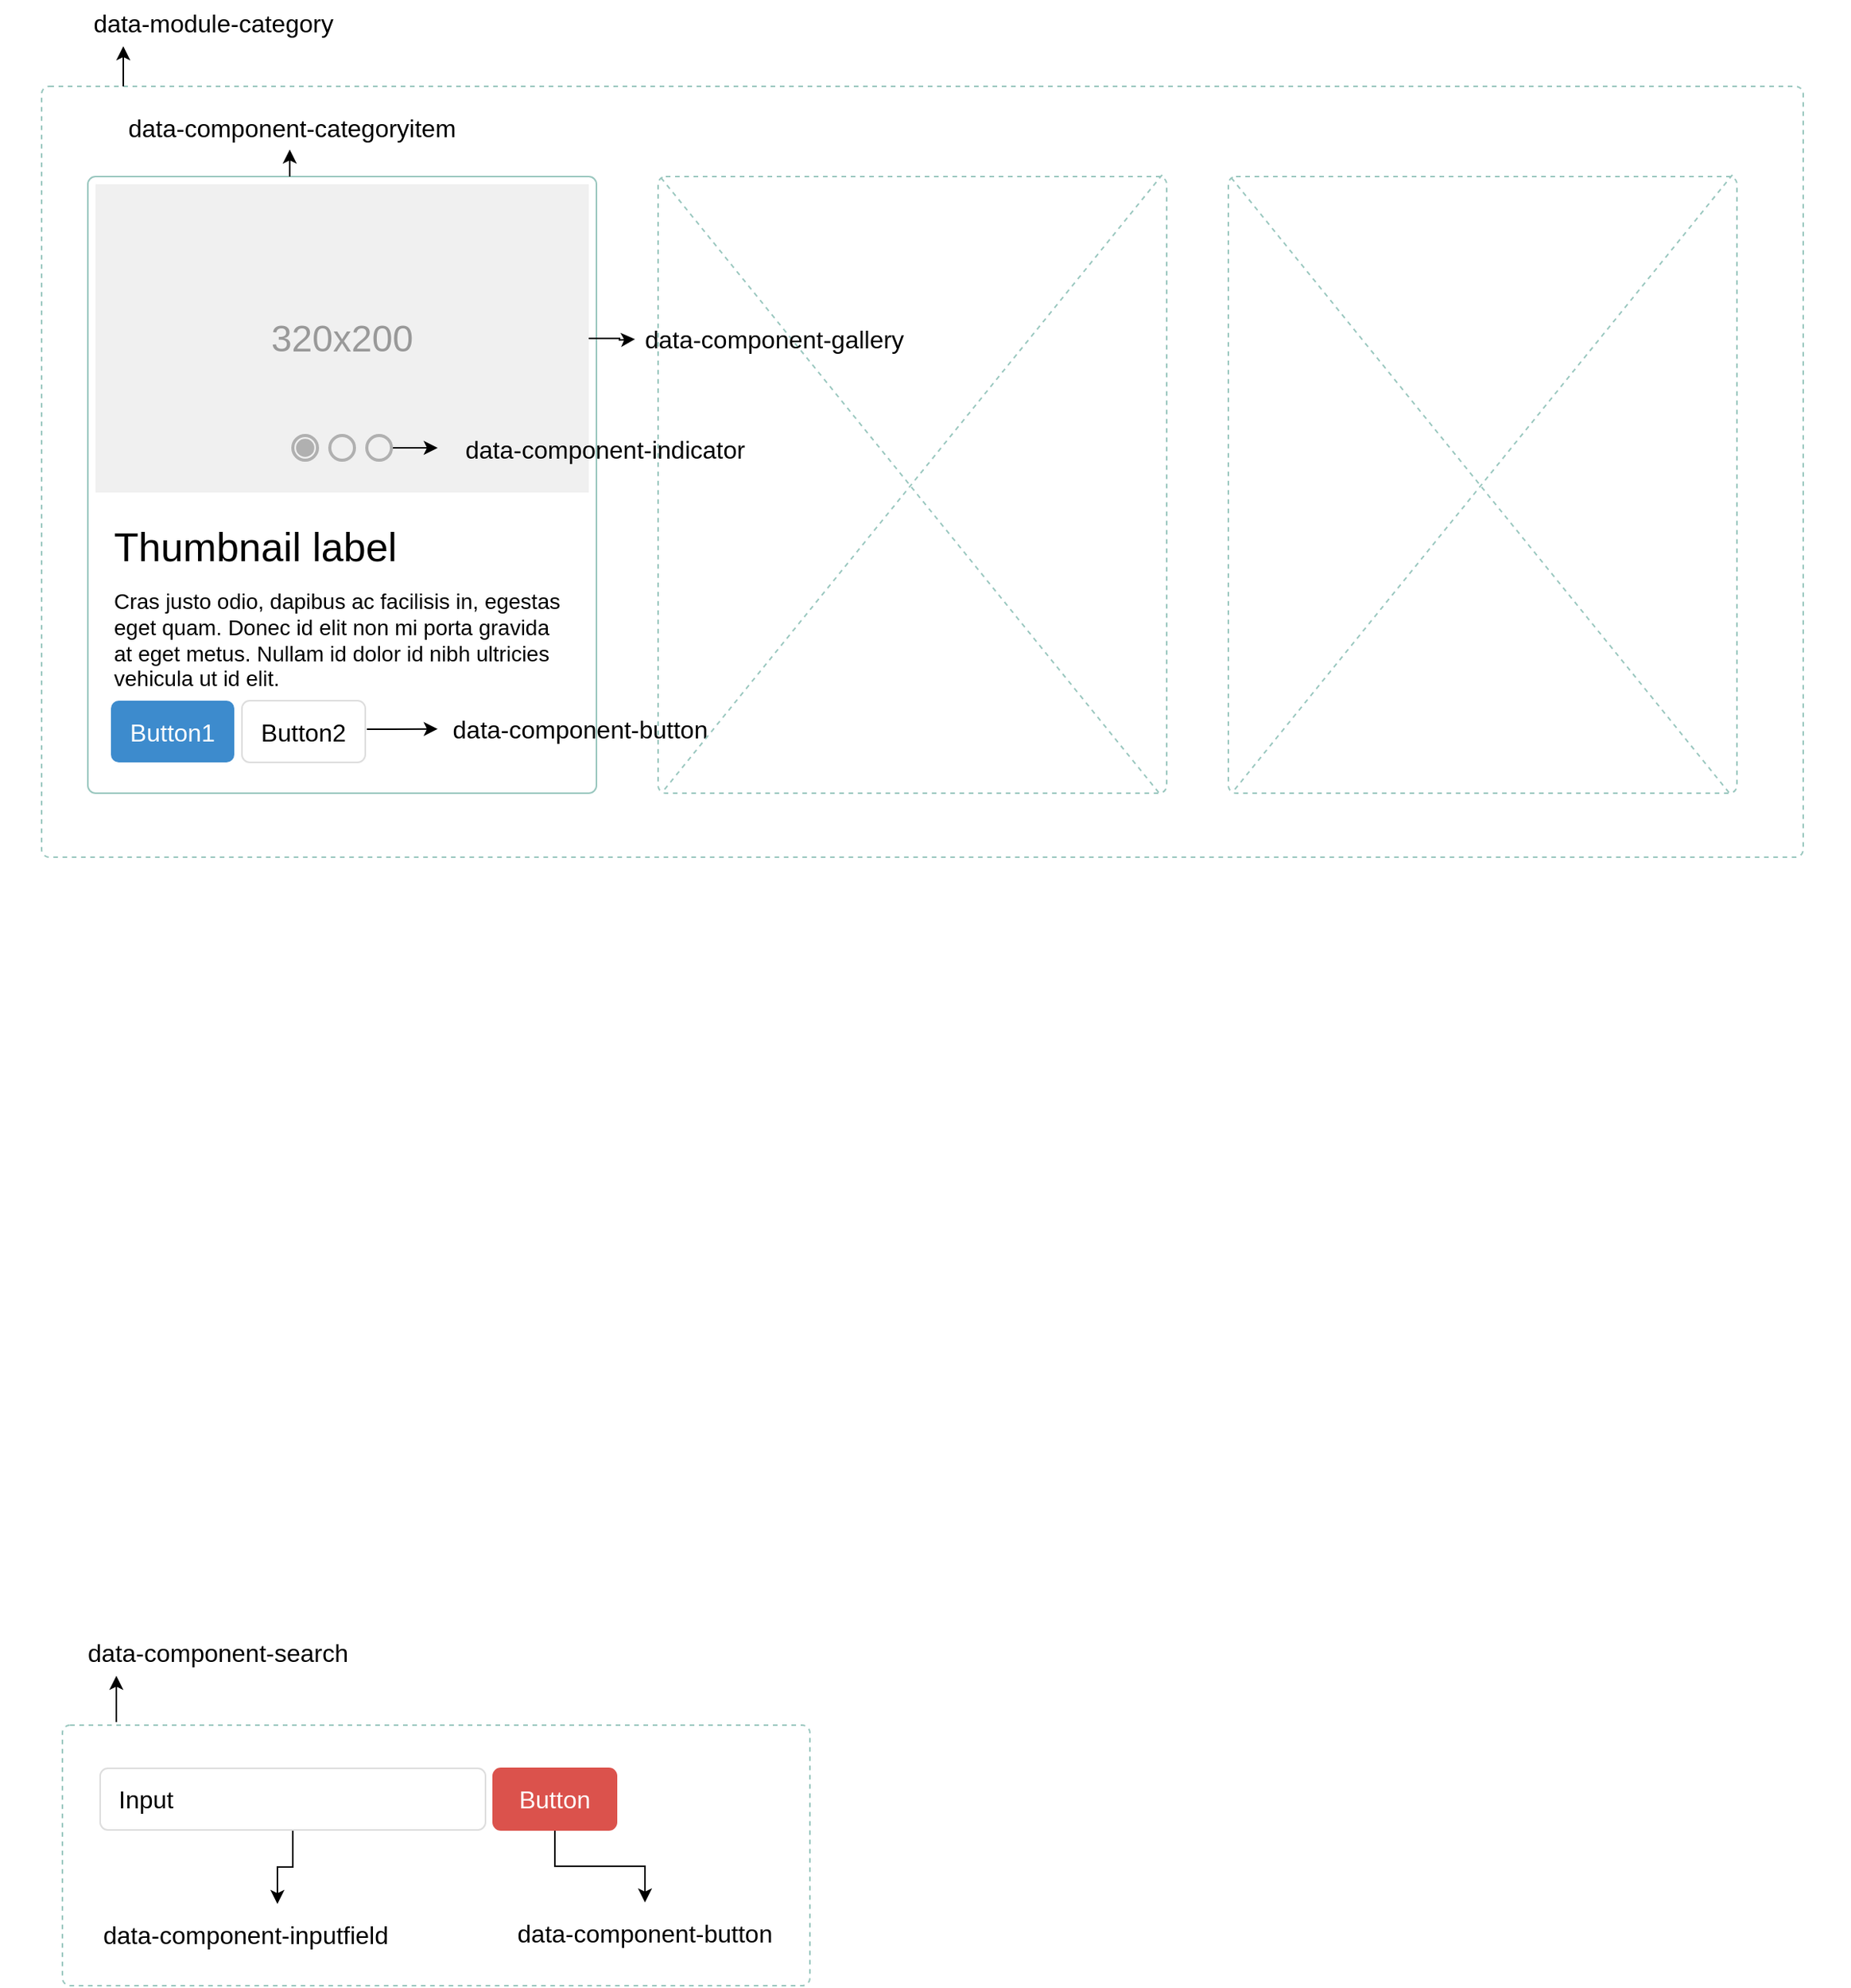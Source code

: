 <mxfile version="10.7.5" type="device"><diagram name="Page-1" id="c9db0220-8083-56f3-ca83-edcdcd058819"><mxGraphModel dx="1360" dy="724" grid="1" gridSize="10" guides="1" tooltips="1" connect="1" arrows="1" fold="1" page="1" pageScale="1.5" pageWidth="826" pageHeight="1169" background="#ffffff" math="0" shadow="0"><root><mxCell id="0" style=";html=1;"/><mxCell id="1" style=";html=1;" parent="0"/><mxCell id="jXBHCTVlaVf5-BV-Uc_a-291" value="" style="html=1;shadow=0;dashed=1;shape=mxgraph.bootstrap.rrect;fillColor=#ffffff;rSize=5;strokeColor=none;fontSize=16;fontColor=#000000;" vertex="1" parent="1"><mxGeometry x="40" y="90" width="1200" height="560" as="geometry"/></mxCell><mxCell id="jXBHCTVlaVf5-BV-Uc_a-274" value="" style="html=1;shadow=0;dashed=1;shape=mxgraph.bootstrap.rrect;fillColor=none;rSize=5;strokeColor=#9AC7BF;fontSize=16;fontColor=#000000;" vertex="1" parent="1"><mxGeometry x="67" y="120" width="1143" height="500" as="geometry"/></mxCell><mxCell id="jXBHCTVlaVf5-BV-Uc_a-275" value="data-module-category" style="html=1;shadow=0;dashed=0;shape=mxgraph.bootstrap.rrect;fillColor=none;rSize=5;strokeColor=none;fontSize=16;fontColor=#000000;" vertex="1" parent="1"><mxGeometry x="78" y="64" width="200" height="30" as="geometry"/></mxCell><mxCell id="jXBHCTVlaVf5-BV-Uc_a-254" value="" style="html=1;shadow=0;dashed=1;shape=mxgraph.bootstrap.rrect;fillColor=#ffffff;rSize=5;strokeColor=#9AC7BF;fontSize=16;fontColor=#000000;" vertex="1" parent="1"><mxGeometry x="467" y="178.5" width="330" height="400" as="geometry"/></mxCell><mxCell id="jXBHCTVlaVf5-BV-Uc_a-269" value="" style="line;strokeWidth=1;direction=south;html=1;fillColor=#ffffff;fontSize=16;fontColor=#000000;rotation=-39;strokeColor=#9AC7BF;dashed=1;" vertex="1" parent="1"><mxGeometry x="626" y="122" width="10" height="515" as="geometry"/></mxCell><mxCell id="jXBHCTVlaVf5-BV-Uc_a-25" value="" style="edgeStyle=orthogonalEdgeStyle;rounded=0;orthogonalLoop=1;jettySize=auto;html=1;fontSize=23;fontColor=#E1D5E7;" edge="1" parent="1" source="jXBHCTVlaVf5-BV-Uc_a-15" target="jXBHCTVlaVf5-BV-Uc_a-24"><mxGeometry relative="1" as="geometry"/></mxCell><mxCell id="jXBHCTVlaVf5-BV-Uc_a-15" value="Button" style="html=1;shadow=0;dashed=0;shape=mxgraph.bootstrap.rrect;rSize=5;fillColor=#DB524C;align=center;strokeColor=#DB524C;fontColor=#ffffff;fontSize=16;whiteSpace=wrap;" vertex="1" parent="1"><mxGeometry x="360" y="1211" width="80" height="40" as="geometry"/></mxCell><mxCell id="jXBHCTVlaVf5-BV-Uc_a-24" value="data-component-button" style="html=1;shadow=0;dashed=0;shape=mxgraph.bootstrap.rrect;rSize=5;fillColor=none;align=center;strokeColor=none;fontColor=#000000;fontSize=16;whiteSpace=wrap;" vertex="1" parent="1"><mxGeometry x="361" y="1298" width="195" height="40" as="geometry"/></mxCell><mxCell id="jXBHCTVlaVf5-BV-Uc_a-23" value="" style="edgeStyle=orthogonalEdgeStyle;rounded=0;orthogonalLoop=1;jettySize=auto;html=1;fontSize=23;fontColor=#E1D5E7;" edge="1" parent="1" source="jXBHCTVlaVf5-BV-Uc_a-16" target="jXBHCTVlaVf5-BV-Uc_a-22"><mxGeometry relative="1" as="geometry"/></mxCell><mxCell id="jXBHCTVlaVf5-BV-Uc_a-16" value="Input" style="html=1;shadow=0;dashed=0;shape=mxgraph.bootstrap.rrect;rSize=5;fillColor=#ffffff;strokeColor=#dddddd;fontSize=16;align=left;spacingLeft=10;whiteSpace=wrap;" vertex="1" parent="1"><mxGeometry x="105" y="1211" width="250" height="40" as="geometry"/></mxCell><mxCell id="jXBHCTVlaVf5-BV-Uc_a-22" value="data-component-inputfield" style="html=1;shadow=0;dashed=0;shape=mxgraph.bootstrap.rrect;rSize=5;fillColor=none;strokeColor=none;fontSize=16;align=left;spacingLeft=10;whiteSpace=wrap;" vertex="1" parent="1"><mxGeometry x="95" y="1299" width="250" height="40" as="geometry"/></mxCell><mxCell id="jXBHCTVlaVf5-BV-Uc_a-36" value="" style="html=1;shadow=0;dashed=0;shape=mxgraph.bootstrap.rrect;fillColor=#ffffff;rSize=5;strokeColor=#9AC7BF;fontSize=16;fontColor=#000000;" vertex="1" parent="1"><mxGeometry x="97" y="178.5" width="330" height="400" as="geometry"/></mxCell><mxCell id="jXBHCTVlaVf5-BV-Uc_a-195" value="" style="edgeStyle=orthogonalEdgeStyle;rounded=0;orthogonalLoop=1;jettySize=auto;html=1;fontSize=16;fontColor=#000000;" edge="1" parent="jXBHCTVlaVf5-BV-Uc_a-36" source="jXBHCTVlaVf5-BV-Uc_a-37"><mxGeometry relative="1" as="geometry"><mxPoint x="355" y="105.5" as="targetPoint"/></mxGeometry></mxCell><mxCell id="jXBHCTVlaVf5-BV-Uc_a-37" value="320x200" style="shape=rect;fontSize=24;fillColor=#f0f0f0;strokeColor=none;fontColor=#999999;whiteSpace=wrap;" vertex="1" parent="jXBHCTVlaVf5-BV-Uc_a-36"><mxGeometry x="5" y="5" width="320" height="200" as="geometry"/></mxCell><mxCell id="jXBHCTVlaVf5-BV-Uc_a-38" value="Thumbnail label" style="html=1;shadow=0;dashed=0;shape=mxgraph.bootstrap.anchor;fontSize=26;align=left;whiteSpace=wrap;" vertex="1" parent="jXBHCTVlaVf5-BV-Uc_a-36"><mxGeometry x="15" y="220" width="300" height="40" as="geometry"/></mxCell><mxCell id="jXBHCTVlaVf5-BV-Uc_a-39" value="Cras justo odio, dapibus ac facilisis in, egestas eget quam. Donec id elit non mi porta gravida at eget metus. Nullam id dolor id nibh ultricies vehicula ut id elit." style="html=1;shadow=0;dashed=0;shape=mxgraph.bootstrap.anchor;strokeColor=#dddddd;whiteSpace=wrap;align=left;verticalAlign=top;fontSize=14;whiteSpace=wrap;" vertex="1" parent="jXBHCTVlaVf5-BV-Uc_a-36"><mxGeometry x="15" y="260" width="300" height="80" as="geometry"/></mxCell><mxCell id="jXBHCTVlaVf5-BV-Uc_a-40" value="Button1" style="html=1;shadow=0;dashed=0;shape=mxgraph.bootstrap.rrect;rSize=5;fontSize=16;fillColor=#3D8BCD;strokeColor=none;fontColor=#ffffff;whiteSpace=wrap;" vertex="1" parent="jXBHCTVlaVf5-BV-Uc_a-36"><mxGeometry y="1" width="80" height="40" relative="1" as="geometry"><mxPoint x="15" y="-60" as="offset"/></mxGeometry></mxCell><mxCell id="jXBHCTVlaVf5-BV-Uc_a-41" value="Button2" style="html=1;shadow=0;dashed=0;shape=mxgraph.bootstrap.rrect;rSize=5;fontSize=16;strokeColor=#dddddd;whiteSpace=wrap;" vertex="1" parent="jXBHCTVlaVf5-BV-Uc_a-36"><mxGeometry y="1" width="80" height="40" relative="1" as="geometry"><mxPoint x="100" y="-60" as="offset"/></mxGeometry></mxCell><mxCell id="jXBHCTVlaVf5-BV-Uc_a-103" value="" style="shape=ellipse;labelPosition=right;align=left;strokeColor=none;fillColor=none;opacity=10;fontSize=16;fontColor=#000000;" vertex="1" parent="jXBHCTVlaVf5-BV-Uc_a-36"><mxGeometry x="117" y="152" width="48" height="48" as="geometry"/></mxCell><mxCell id="jXBHCTVlaVf5-BV-Uc_a-104" value="" style="dashed=0;labelPosition=right;align=left;shape=mxgraph.gmdl.radiobutton;strokeColor=#B0B0B0;fillColor=#B0B0B0;strokeWidth=2;" vertex="1" parent="jXBHCTVlaVf5-BV-Uc_a-103"><mxGeometry x="16" y="16" width="16" height="16" as="geometry"/></mxCell><mxCell id="jXBHCTVlaVf5-BV-Uc_a-107" value="" style="shape=ellipse;labelPosition=right;align=left;strokeColor=none;fillColor=none;opacity=10;fontSize=16;fontColor=#000000;" vertex="1" parent="jXBHCTVlaVf5-BV-Uc_a-36"><mxGeometry x="141" y="152" width="48" height="48" as="geometry"/></mxCell><mxCell id="jXBHCTVlaVf5-BV-Uc_a-108" value="" style="dashed=0;labelPosition=right;align=left;shape=mxgraph.gmdl.radiobutton;strokeColor=#B0B0B0;fillColor=none;strokeWidth=2;" vertex="1" parent="jXBHCTVlaVf5-BV-Uc_a-107"><mxGeometry x="16" y="16" width="16" height="16" as="geometry"/></mxCell><mxCell id="jXBHCTVlaVf5-BV-Uc_a-109" value="" style="shape=ellipse;labelPosition=right;align=left;strokeColor=none;fillColor=none;opacity=10;fontSize=16;fontColor=#000000;" vertex="1" parent="jXBHCTVlaVf5-BV-Uc_a-36"><mxGeometry x="165" y="152" width="48" height="48" as="geometry"/></mxCell><mxCell id="jXBHCTVlaVf5-BV-Uc_a-112" value="" style="edgeStyle=orthogonalEdgeStyle;rounded=0;orthogonalLoop=1;jettySize=auto;html=1;fontSize=16;fontColor=#000000;" edge="1" parent="jXBHCTVlaVf5-BV-Uc_a-109" source="jXBHCTVlaVf5-BV-Uc_a-110" target="jXBHCTVlaVf5-BV-Uc_a-111"><mxGeometry relative="1" as="geometry"/></mxCell><mxCell id="jXBHCTVlaVf5-BV-Uc_a-110" value="" style="dashed=0;labelPosition=right;align=left;shape=mxgraph.gmdl.radiobutton;strokeColor=#B0B0B0;fillColor=none;strokeWidth=2;" vertex="1" parent="jXBHCTVlaVf5-BV-Uc_a-109"><mxGeometry x="16" y="16" width="16" height="16" as="geometry"/></mxCell><mxCell id="jXBHCTVlaVf5-BV-Uc_a-111" value="data-component-indicator" style="dashed=0;labelPosition=right;align=left;shape=mxgraph.gmdl.radiobutton;strokeColor=none;fillColor=none;strokeWidth=2;fontSize=16;" vertex="1" parent="jXBHCTVlaVf5-BV-Uc_a-109"><mxGeometry x="62" y="16" width="16" height="16" as="geometry"/></mxCell><mxCell id="jXBHCTVlaVf5-BV-Uc_a-49" value="data-component-categoryitem" style="html=1;shadow=0;dashed=0;shape=mxgraph.bootstrap.rrect;fillColor=none;rSize=5;strokeColor=none;fontSize=16;fontColor=#000000;" vertex="1" parent="1"><mxGeometry x="111.5" y="134.5" width="235" height="25" as="geometry"/></mxCell><mxCell id="jXBHCTVlaVf5-BV-Uc_a-60" value="data-component-gallery" style="html=1;shadow=0;dashed=0;shape=mxgraph.bootstrap.rrect;fillColor=none;rSize=5;strokeColor=none;fontSize=16;fontColor=#000000;" vertex="1" parent="1"><mxGeometry x="443.5" y="271" width="197" height="25" as="geometry"/></mxCell><mxCell id="jXBHCTVlaVf5-BV-Uc_a-248" value="data-component-button" style="html=1;shadow=0;dashed=0;shape=mxgraph.bootstrap.rrect;fillColor=none;rSize=5;strokeColor=none;fontSize=16;fontColor=#000000;" vertex="1" parent="1"><mxGeometry x="324" y="524" width="184" height="25" as="geometry"/></mxCell><mxCell id="jXBHCTVlaVf5-BV-Uc_a-249" value="" style="endArrow=classic;html=1;fontSize=16;fontColor=#000000;exitX=1.013;exitY=0.463;exitDx=0;exitDy=0;exitPerimeter=0;" edge="1" parent="1" source="jXBHCTVlaVf5-BV-Uc_a-41" target="jXBHCTVlaVf5-BV-Uc_a-248"><mxGeometry width="50" height="50" relative="1" as="geometry"><mxPoint x="282" y="561.5" as="sourcePoint"/><mxPoint x="332" y="511.5" as="targetPoint"/></mxGeometry></mxCell><mxCell id="jXBHCTVlaVf5-BV-Uc_a-271" value="" style="line;strokeWidth=1;direction=south;html=1;fillColor=#ffffff;fontSize=16;fontColor=#000000;rotation=39;strokeColor=#9AC7BF;dashed=1;" vertex="1" parent="1"><mxGeometry x="627" y="120" width="10" height="515" as="geometry"/></mxCell><mxCell id="jXBHCTVlaVf5-BV-Uc_a-272" value="" style="endArrow=classic;html=1;fontSize=16;fontColor=#000000;" edge="1" parent="1"><mxGeometry width="50" height="50" relative="1" as="geometry"><mxPoint x="228" y="178.5" as="sourcePoint"/><mxPoint x="228" y="161" as="targetPoint"/></mxGeometry></mxCell><mxCell id="jXBHCTVlaVf5-BV-Uc_a-277" value="" style="endArrow=classic;html=1;fontSize=16;fontColor=#000000;entryX=0.21;entryY=1.077;entryDx=0;entryDy=0;entryPerimeter=0;" edge="1" parent="1"><mxGeometry width="50" height="50" relative="1" as="geometry"><mxPoint x="120" y="120" as="sourcePoint"/><mxPoint x="120" y="94" as="targetPoint"/></mxGeometry></mxCell><mxCell id="jXBHCTVlaVf5-BV-Uc_a-278" value="" style="html=1;shadow=0;dashed=1;shape=mxgraph.bootstrap.rrect;fillColor=none;rSize=5;strokeColor=#9AC7BF;fontSize=16;fontColor=#000000;" vertex="1" parent="1"><mxGeometry x="80.5" y="1183" width="485" height="169" as="geometry"/></mxCell><mxCell id="jXBHCTVlaVf5-BV-Uc_a-279" value="data-component-search" style="html=1;shadow=0;dashed=0;shape=mxgraph.bootstrap.rrect;fillColor=none;rSize=5;strokeColor=none;fontSize=16;fontColor=#000000;" vertex="1" parent="1"><mxGeometry x="78" y="1120" width="205" height="32" as="geometry"/></mxCell><mxCell id="jXBHCTVlaVf5-BV-Uc_a-283" value="" style="endArrow=classic;html=1;fontSize=16;fontColor=#000000;" edge="1" parent="1"><mxGeometry width="50" height="50" relative="1" as="geometry"><mxPoint x="115.5" y="1181" as="sourcePoint"/><mxPoint x="115.5" y="1151" as="targetPoint"/></mxGeometry></mxCell><mxCell id="jXBHCTVlaVf5-BV-Uc_a-285" value="" style="html=1;shadow=0;dashed=1;shape=mxgraph.bootstrap.rrect;fillColor=#ffffff;rSize=5;strokeColor=#9AC7BF;fontSize=16;fontColor=#000000;" vertex="1" parent="1"><mxGeometry x="837" y="178.5" width="330" height="400" as="geometry"/></mxCell><mxCell id="jXBHCTVlaVf5-BV-Uc_a-286" value="" style="line;strokeWidth=1;direction=south;html=1;fillColor=#ffffff;fontSize=16;fontColor=#000000;rotation=-39;strokeColor=#9AC7BF;dashed=1;" vertex="1" parent="1"><mxGeometry x="996" y="122" width="10" height="515" as="geometry"/></mxCell><mxCell id="jXBHCTVlaVf5-BV-Uc_a-287" value="" style="line;strokeWidth=1;direction=south;html=1;fillColor=#ffffff;fontSize=16;fontColor=#000000;rotation=39;strokeColor=#9AC7BF;dashed=1;" vertex="1" parent="1"><mxGeometry x="997" y="120" width="10" height="515" as="geometry"/></mxCell></root></mxGraphModel></diagram></mxfile>